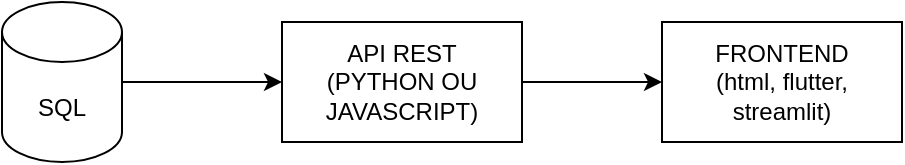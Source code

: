 <mxfile>
    <diagram id="HhTSHrAuL3idmznH6uau" name="Page-1">
        <mxGraphModel dx="581" dy="978" grid="1" gridSize="10" guides="1" tooltips="1" connect="1" arrows="1" fold="1" page="1" pageScale="1" pageWidth="850" pageHeight="1100" math="0" shadow="0">
            <root>
                <mxCell id="0"/>
                <mxCell id="1" parent="0"/>
                <mxCell id="4" value="" style="edgeStyle=none;html=1;" edge="1" parent="1" source="2" target="3">
                    <mxGeometry relative="1" as="geometry"/>
                </mxCell>
                <mxCell id="2" value="SQL" style="shape=cylinder3;whiteSpace=wrap;html=1;boundedLbl=1;backgroundOutline=1;size=15;" vertex="1" parent="1">
                    <mxGeometry x="70" y="430" width="60" height="80" as="geometry"/>
                </mxCell>
                <mxCell id="6" value="" style="edgeStyle=none;html=1;" edge="1" parent="1" source="3" target="5">
                    <mxGeometry relative="1" as="geometry"/>
                </mxCell>
                <mxCell id="3" value="API REST&lt;div&gt;(PYTHON OU JAVASCRIPT)&lt;/div&gt;" style="whiteSpace=wrap;html=1;" vertex="1" parent="1">
                    <mxGeometry x="210" y="440" width="120" height="60" as="geometry"/>
                </mxCell>
                <mxCell id="5" value="FRONTEND&lt;div&gt;(html, flutter, streamlit)&lt;/div&gt;" style="whiteSpace=wrap;html=1;" vertex="1" parent="1">
                    <mxGeometry x="400" y="440" width="120" height="60" as="geometry"/>
                </mxCell>
            </root>
        </mxGraphModel>
    </diagram>
</mxfile>
